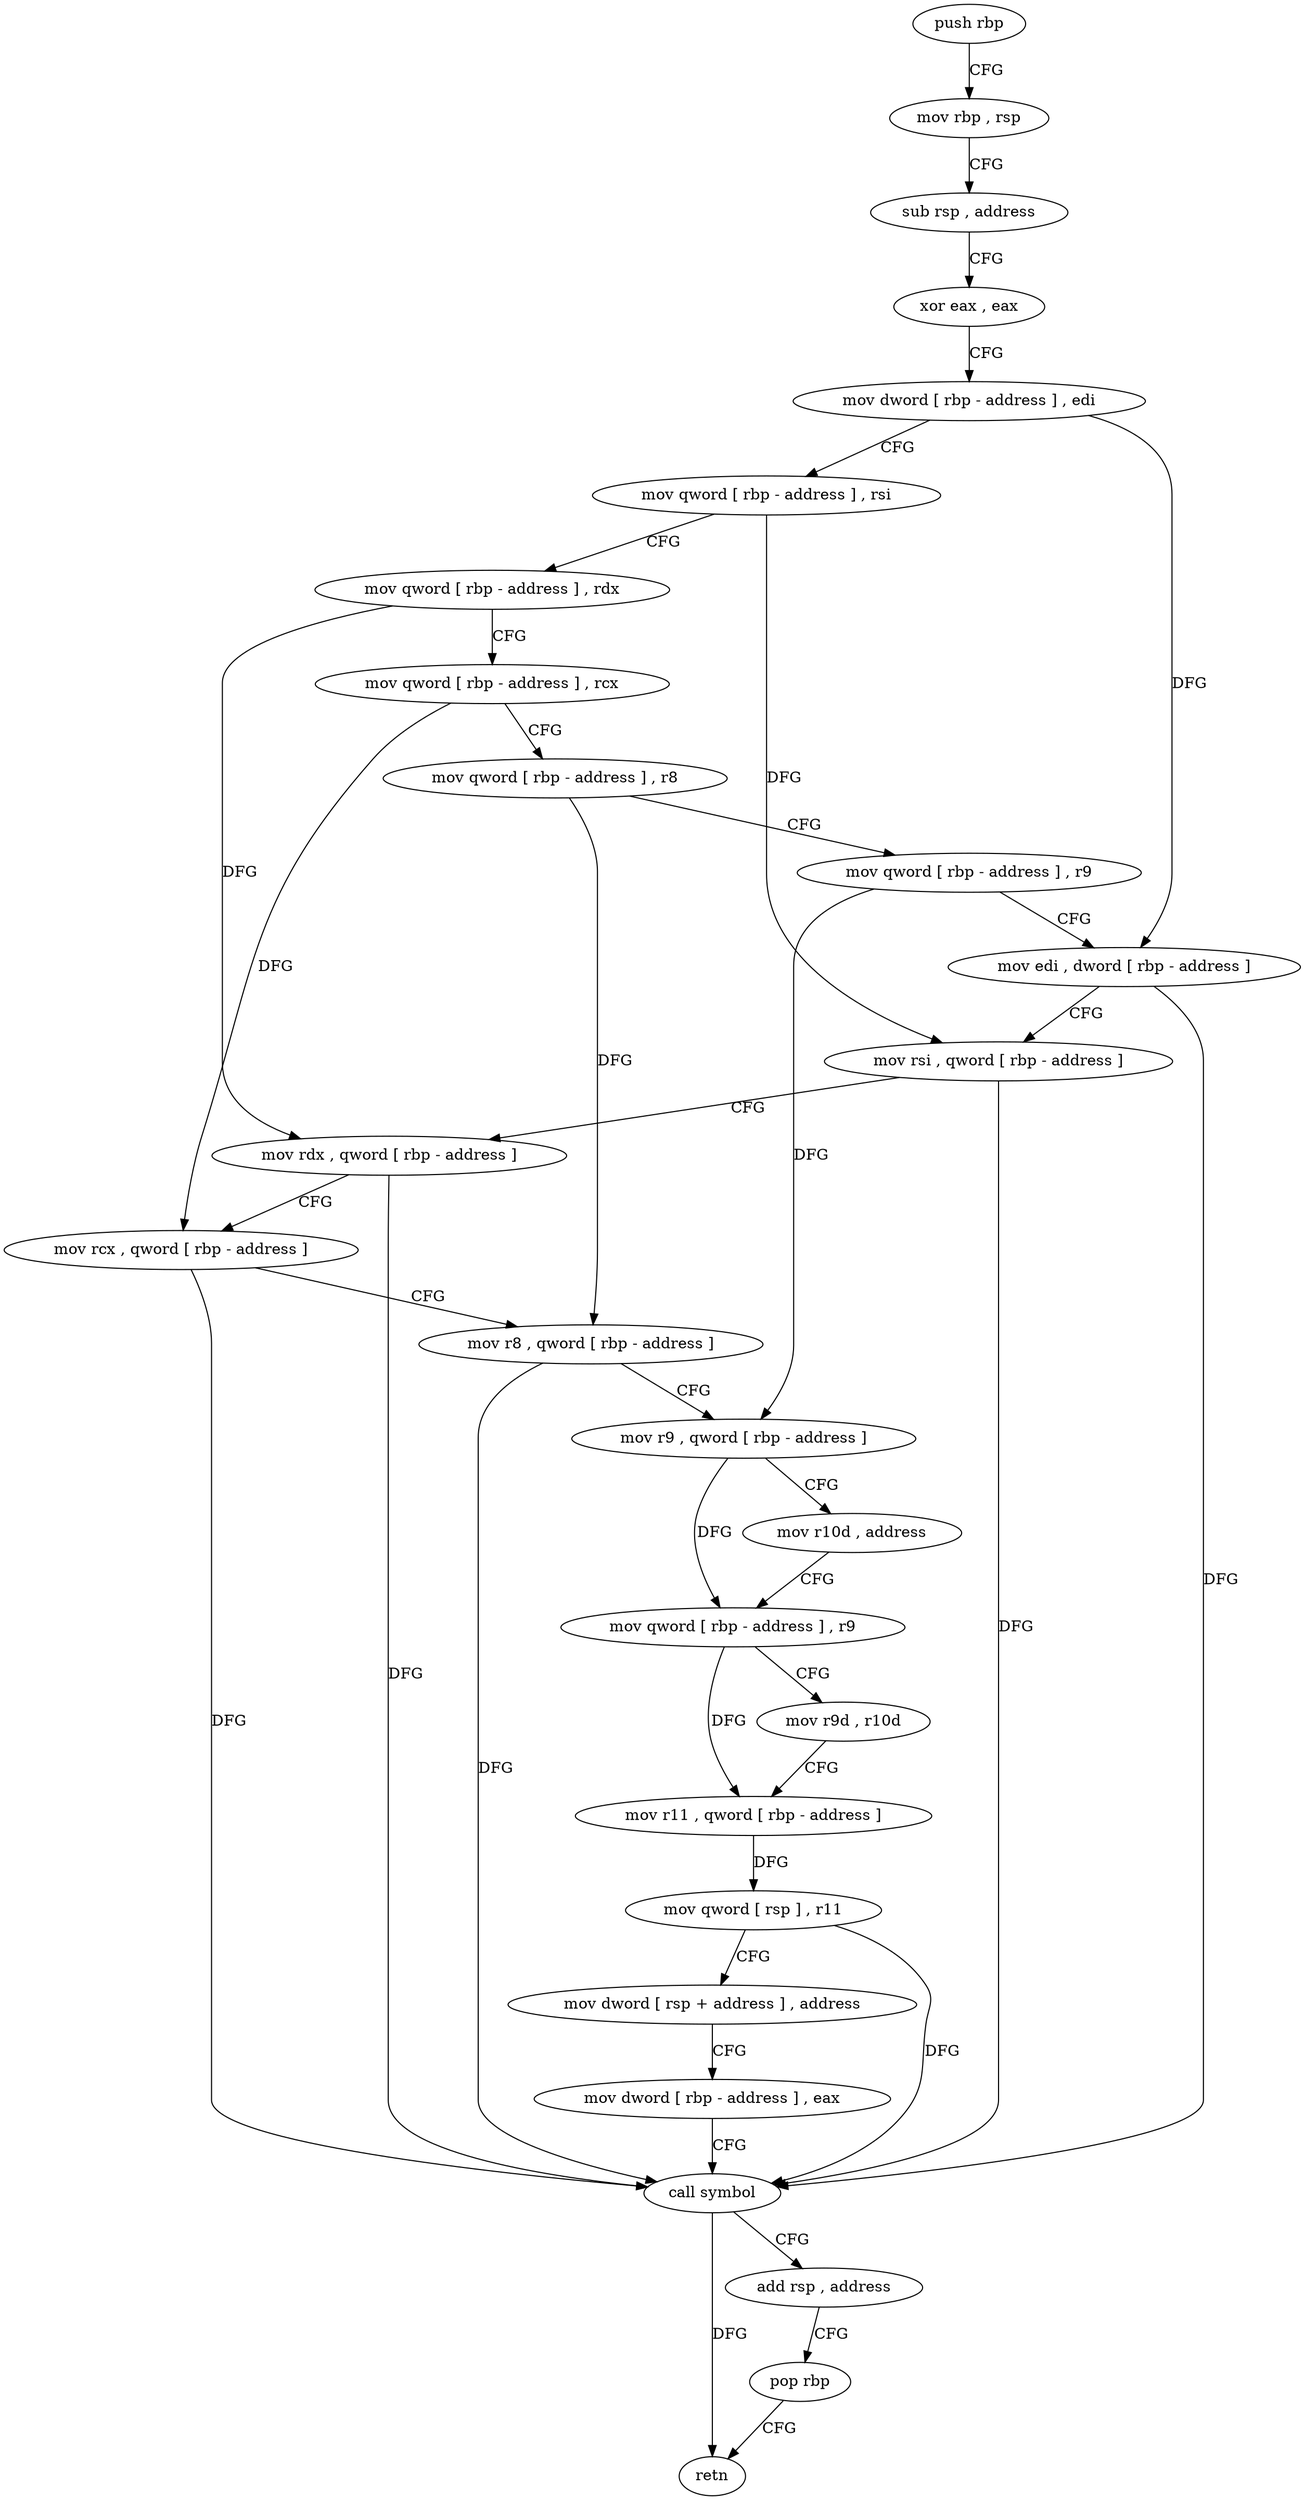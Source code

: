 digraph "func" {
"4219488" [label = "push rbp" ]
"4219489" [label = "mov rbp , rsp" ]
"4219492" [label = "sub rsp , address" ]
"4219496" [label = "xor eax , eax" ]
"4219498" [label = "mov dword [ rbp - address ] , edi" ]
"4219501" [label = "mov qword [ rbp - address ] , rsi" ]
"4219505" [label = "mov qword [ rbp - address ] , rdx" ]
"4219509" [label = "mov qword [ rbp - address ] , rcx" ]
"4219513" [label = "mov qword [ rbp - address ] , r8" ]
"4219517" [label = "mov qword [ rbp - address ] , r9" ]
"4219521" [label = "mov edi , dword [ rbp - address ]" ]
"4219524" [label = "mov rsi , qword [ rbp - address ]" ]
"4219528" [label = "mov rdx , qword [ rbp - address ]" ]
"4219532" [label = "mov rcx , qword [ rbp - address ]" ]
"4219536" [label = "mov r8 , qword [ rbp - address ]" ]
"4219540" [label = "mov r9 , qword [ rbp - address ]" ]
"4219544" [label = "mov r10d , address" ]
"4219550" [label = "mov qword [ rbp - address ] , r9" ]
"4219554" [label = "mov r9d , r10d" ]
"4219557" [label = "mov r11 , qword [ rbp - address ]" ]
"4219561" [label = "mov qword [ rsp ] , r11" ]
"4219565" [label = "mov dword [ rsp + address ] , address" ]
"4219573" [label = "mov dword [ rbp - address ] , eax" ]
"4219576" [label = "call symbol" ]
"4219581" [label = "add rsp , address" ]
"4219585" [label = "pop rbp" ]
"4219586" [label = "retn" ]
"4219488" -> "4219489" [ label = "CFG" ]
"4219489" -> "4219492" [ label = "CFG" ]
"4219492" -> "4219496" [ label = "CFG" ]
"4219496" -> "4219498" [ label = "CFG" ]
"4219498" -> "4219501" [ label = "CFG" ]
"4219498" -> "4219521" [ label = "DFG" ]
"4219501" -> "4219505" [ label = "CFG" ]
"4219501" -> "4219524" [ label = "DFG" ]
"4219505" -> "4219509" [ label = "CFG" ]
"4219505" -> "4219528" [ label = "DFG" ]
"4219509" -> "4219513" [ label = "CFG" ]
"4219509" -> "4219532" [ label = "DFG" ]
"4219513" -> "4219517" [ label = "CFG" ]
"4219513" -> "4219536" [ label = "DFG" ]
"4219517" -> "4219521" [ label = "CFG" ]
"4219517" -> "4219540" [ label = "DFG" ]
"4219521" -> "4219524" [ label = "CFG" ]
"4219521" -> "4219576" [ label = "DFG" ]
"4219524" -> "4219528" [ label = "CFG" ]
"4219524" -> "4219576" [ label = "DFG" ]
"4219528" -> "4219532" [ label = "CFG" ]
"4219528" -> "4219576" [ label = "DFG" ]
"4219532" -> "4219536" [ label = "CFG" ]
"4219532" -> "4219576" [ label = "DFG" ]
"4219536" -> "4219540" [ label = "CFG" ]
"4219536" -> "4219576" [ label = "DFG" ]
"4219540" -> "4219544" [ label = "CFG" ]
"4219540" -> "4219550" [ label = "DFG" ]
"4219544" -> "4219550" [ label = "CFG" ]
"4219550" -> "4219554" [ label = "CFG" ]
"4219550" -> "4219557" [ label = "DFG" ]
"4219554" -> "4219557" [ label = "CFG" ]
"4219557" -> "4219561" [ label = "DFG" ]
"4219561" -> "4219565" [ label = "CFG" ]
"4219561" -> "4219576" [ label = "DFG" ]
"4219565" -> "4219573" [ label = "CFG" ]
"4219573" -> "4219576" [ label = "CFG" ]
"4219576" -> "4219581" [ label = "CFG" ]
"4219576" -> "4219586" [ label = "DFG" ]
"4219581" -> "4219585" [ label = "CFG" ]
"4219585" -> "4219586" [ label = "CFG" ]
}
